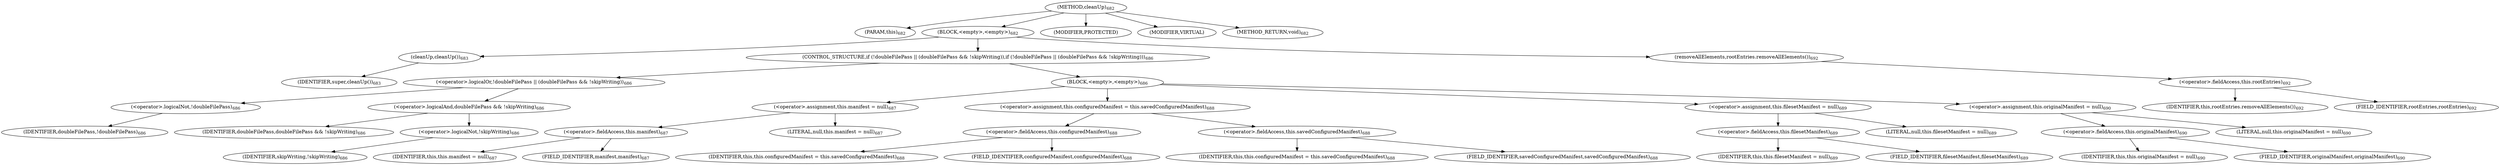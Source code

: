 digraph "cleanUp" {  
"1352" [label = <(METHOD,cleanUp)<SUB>682</SUB>> ]
"1353" [label = <(PARAM,this)<SUB>682</SUB>> ]
"1354" [label = <(BLOCK,&lt;empty&gt;,&lt;empty&gt;)<SUB>682</SUB>> ]
"1355" [label = <(cleanUp,cleanUp())<SUB>683</SUB>> ]
"1356" [label = <(IDENTIFIER,super,cleanUp())<SUB>683</SUB>> ]
"1357" [label = <(CONTROL_STRUCTURE,if (!doubleFilePass || (doubleFilePass &amp;&amp; !skipWriting)),if (!doubleFilePass || (doubleFilePass &amp;&amp; !skipWriting)))<SUB>686</SUB>> ]
"1358" [label = <(&lt;operator&gt;.logicalOr,!doubleFilePass || (doubleFilePass &amp;&amp; !skipWriting))<SUB>686</SUB>> ]
"1359" [label = <(&lt;operator&gt;.logicalNot,!doubleFilePass)<SUB>686</SUB>> ]
"1360" [label = <(IDENTIFIER,doubleFilePass,!doubleFilePass)<SUB>686</SUB>> ]
"1361" [label = <(&lt;operator&gt;.logicalAnd,doubleFilePass &amp;&amp; !skipWriting)<SUB>686</SUB>> ]
"1362" [label = <(IDENTIFIER,doubleFilePass,doubleFilePass &amp;&amp; !skipWriting)<SUB>686</SUB>> ]
"1363" [label = <(&lt;operator&gt;.logicalNot,!skipWriting)<SUB>686</SUB>> ]
"1364" [label = <(IDENTIFIER,skipWriting,!skipWriting)<SUB>686</SUB>> ]
"1365" [label = <(BLOCK,&lt;empty&gt;,&lt;empty&gt;)<SUB>686</SUB>> ]
"1366" [label = <(&lt;operator&gt;.assignment,this.manifest = null)<SUB>687</SUB>> ]
"1367" [label = <(&lt;operator&gt;.fieldAccess,this.manifest)<SUB>687</SUB>> ]
"1368" [label = <(IDENTIFIER,this,this.manifest = null)<SUB>687</SUB>> ]
"1369" [label = <(FIELD_IDENTIFIER,manifest,manifest)<SUB>687</SUB>> ]
"1370" [label = <(LITERAL,null,this.manifest = null)<SUB>687</SUB>> ]
"1371" [label = <(&lt;operator&gt;.assignment,this.configuredManifest = this.savedConfiguredManifest)<SUB>688</SUB>> ]
"1372" [label = <(&lt;operator&gt;.fieldAccess,this.configuredManifest)<SUB>688</SUB>> ]
"1373" [label = <(IDENTIFIER,this,this.configuredManifest = this.savedConfiguredManifest)<SUB>688</SUB>> ]
"1374" [label = <(FIELD_IDENTIFIER,configuredManifest,configuredManifest)<SUB>688</SUB>> ]
"1375" [label = <(&lt;operator&gt;.fieldAccess,this.savedConfiguredManifest)<SUB>688</SUB>> ]
"1376" [label = <(IDENTIFIER,this,this.configuredManifest = this.savedConfiguredManifest)<SUB>688</SUB>> ]
"1377" [label = <(FIELD_IDENTIFIER,savedConfiguredManifest,savedConfiguredManifest)<SUB>688</SUB>> ]
"1378" [label = <(&lt;operator&gt;.assignment,this.filesetManifest = null)<SUB>689</SUB>> ]
"1379" [label = <(&lt;operator&gt;.fieldAccess,this.filesetManifest)<SUB>689</SUB>> ]
"1380" [label = <(IDENTIFIER,this,this.filesetManifest = null)<SUB>689</SUB>> ]
"1381" [label = <(FIELD_IDENTIFIER,filesetManifest,filesetManifest)<SUB>689</SUB>> ]
"1382" [label = <(LITERAL,null,this.filesetManifest = null)<SUB>689</SUB>> ]
"1383" [label = <(&lt;operator&gt;.assignment,this.originalManifest = null)<SUB>690</SUB>> ]
"1384" [label = <(&lt;operator&gt;.fieldAccess,this.originalManifest)<SUB>690</SUB>> ]
"1385" [label = <(IDENTIFIER,this,this.originalManifest = null)<SUB>690</SUB>> ]
"1386" [label = <(FIELD_IDENTIFIER,originalManifest,originalManifest)<SUB>690</SUB>> ]
"1387" [label = <(LITERAL,null,this.originalManifest = null)<SUB>690</SUB>> ]
"1388" [label = <(removeAllElements,rootEntries.removeAllElements())<SUB>692</SUB>> ]
"1389" [label = <(&lt;operator&gt;.fieldAccess,this.rootEntries)<SUB>692</SUB>> ]
"1390" [label = <(IDENTIFIER,this,rootEntries.removeAllElements())<SUB>692</SUB>> ]
"1391" [label = <(FIELD_IDENTIFIER,rootEntries,rootEntries)<SUB>692</SUB>> ]
"1392" [label = <(MODIFIER,PROTECTED)> ]
"1393" [label = <(MODIFIER,VIRTUAL)> ]
"1394" [label = <(METHOD_RETURN,void)<SUB>682</SUB>> ]
  "1352" -> "1353" 
  "1352" -> "1354" 
  "1352" -> "1392" 
  "1352" -> "1393" 
  "1352" -> "1394" 
  "1354" -> "1355" 
  "1354" -> "1357" 
  "1354" -> "1388" 
  "1355" -> "1356" 
  "1357" -> "1358" 
  "1357" -> "1365" 
  "1358" -> "1359" 
  "1358" -> "1361" 
  "1359" -> "1360" 
  "1361" -> "1362" 
  "1361" -> "1363" 
  "1363" -> "1364" 
  "1365" -> "1366" 
  "1365" -> "1371" 
  "1365" -> "1378" 
  "1365" -> "1383" 
  "1366" -> "1367" 
  "1366" -> "1370" 
  "1367" -> "1368" 
  "1367" -> "1369" 
  "1371" -> "1372" 
  "1371" -> "1375" 
  "1372" -> "1373" 
  "1372" -> "1374" 
  "1375" -> "1376" 
  "1375" -> "1377" 
  "1378" -> "1379" 
  "1378" -> "1382" 
  "1379" -> "1380" 
  "1379" -> "1381" 
  "1383" -> "1384" 
  "1383" -> "1387" 
  "1384" -> "1385" 
  "1384" -> "1386" 
  "1388" -> "1389" 
  "1389" -> "1390" 
  "1389" -> "1391" 
}

